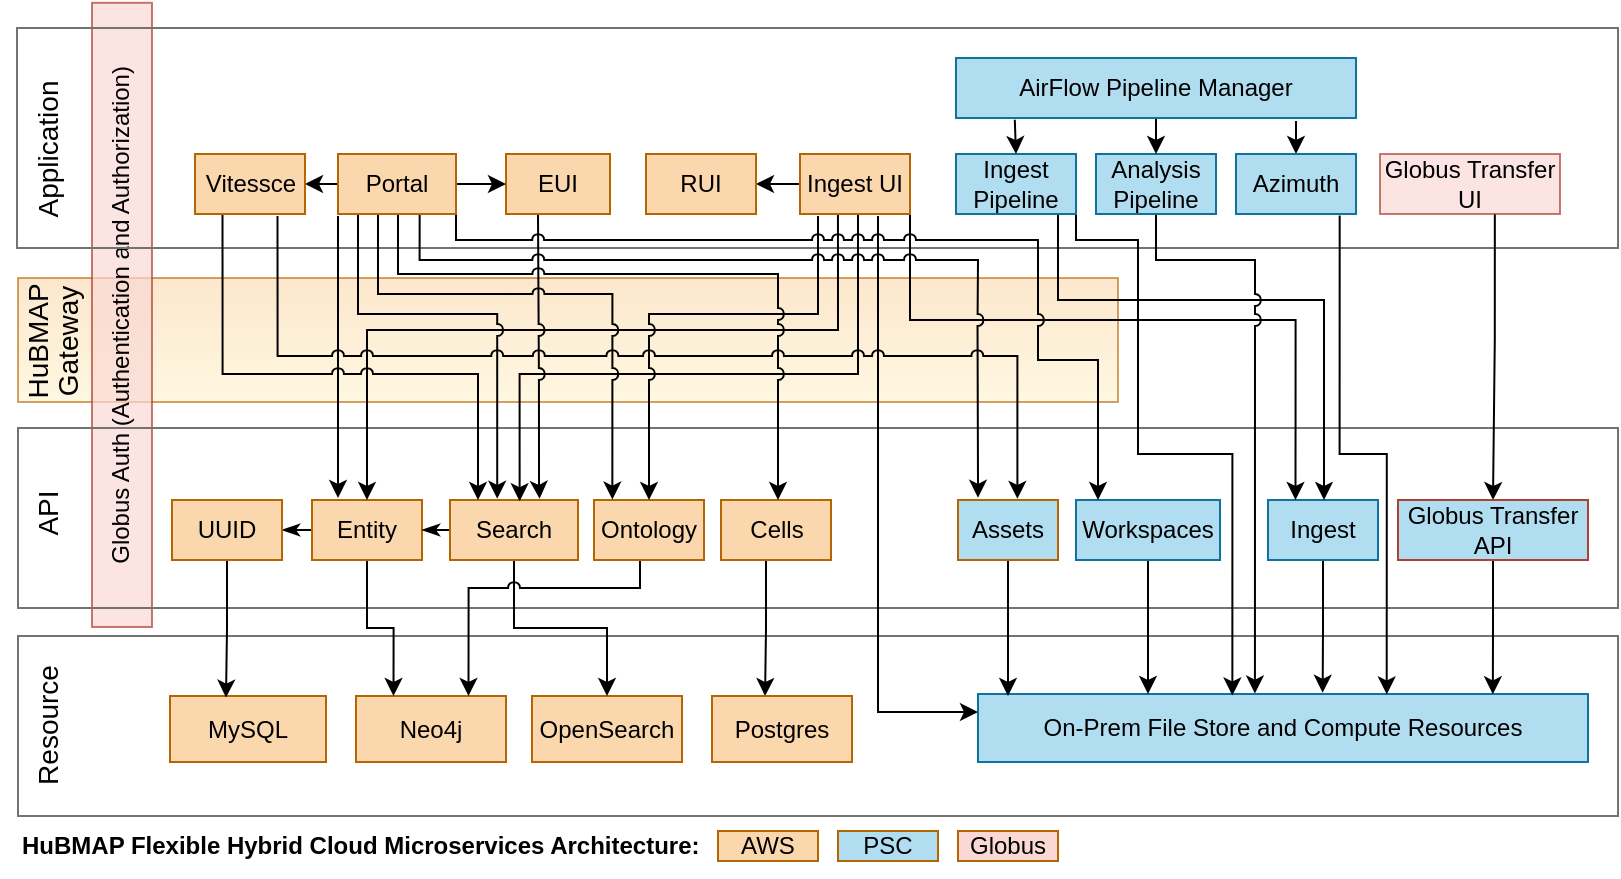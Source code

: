 <mxfile version="23.1.7" type="google">
  <diagram id="j9Qyy4nKqlWBJmMirgIs" name="Page-1">
    <mxGraphModel grid="1" page="1" gridSize="10" guides="1" tooltips="1" connect="1" arrows="1" fold="1" pageScale="1" pageWidth="850" pageHeight="1100" background="none" math="0" shadow="0">
      <root>
        <mxCell id="0" />
        <mxCell id="1" parent="0" />
        <UserObject label="" tooltip="Systems, data download, tools, containers and APIs operate via Globus Tokens passed through the API Gateway on every call." link="https://github.com/hubmapconsortium/gateway" id="gPMXnLtjhfEc-A2dQX71-5">
          <mxCell style="shape=partialRectangle;whiteSpace=wrap;html=1;top=1;left=1;fillColor=#FAD7AC;rounded=0;fontSize=12;strokeColor=#b46504;gradientColor=#FFF2CC;opacity=60;align=right;verticalAlign=top;" vertex="1" parent="1">
            <mxGeometry x="10" y="149" width="550" height="62" as="geometry" />
          </mxCell>
        </UserObject>
        <UserObject label="Globus Auth (Authentication and Authorization)" link="https://docs.globus.org/api/auth/" tooltip="Globus Auth is the OAuth2 authentication and authorization service published by Globus (not hosted by HuBMAP) used for login utilizing user’s home institution identity provider for authentication to retrieve user tokens and then used to tie users to HuBMAP-maintained groups for authorization. In future integration with NIH Research Authorization Service (RAS) users will also, via single sign-on, be associated with their dbGaP authorizations." id="ca2vOitG2DdZw0FZi5Ay-20">
          <mxCell style="rounded=0;whiteSpace=wrap;html=1;fillColor=#fad9d5;strokeColor=#ae4132;rotation=-90;opacity=70;" vertex="1" parent="1">
            <mxGeometry x="-94.05" y="152.45" width="312.09" height="30" as="geometry" />
          </mxCell>
        </UserObject>
        <mxCell id="ca2vOitG2DdZw0FZi5Ay-16" value="" style="rounded=0;whiteSpace=wrap;html=1;fillColor=none;strokeColor=#737373;" vertex="1" parent="1">
          <mxGeometry x="9.5" y="24" width="800.5" height="110" as="geometry" />
        </mxCell>
        <mxCell id="ca2vOitG2DdZw0FZi5Ay-30" value="" style="rounded=0;whiteSpace=wrap;html=1;fillColor=none;strokeColor=#737373;" vertex="1" parent="1">
          <mxGeometry x="10" y="328" width="800" height="90" as="geometry" />
        </mxCell>
        <UserObject label="On-Prem File Store and Compute Resources" tooltip="The File Store and Compute Resources are hosted in dedicated hardware at the Pittsburgh Supercomputing Center including raw and processed data managed in Globus endpoints with distinct security for public, consortium, and protected data. Databases are in AWS or at PSC as optimal for the use case." link="https://psc.edu" id="ca2vOitG2DdZw0FZi5Ay-37">
          <mxCell style="shape=partialRectangle;whiteSpace=wrap;html=1;bottom=1;right=1;fillColor=#b1ddf0;rounded=0;strokeColor=#10739E;" vertex="1" parent="1">
            <mxGeometry x="490" y="357" width="305" height="34" as="geometry" />
          </mxCell>
        </UserObject>
        <mxCell id="ca2vOitG2DdZw0FZi5Ay-17" value="" style="rounded=0;whiteSpace=wrap;html=1;fillColor=none;strokeColor=#737373;shadow=0;" vertex="1" parent="1">
          <mxGeometry x="10" y="224" width="800" height="90" as="geometry" />
        </mxCell>
        <mxCell id="R-GQj7APGcau6322Vip6-20" style="edgeStyle=orthogonalEdgeStyle;rounded=0;orthogonalLoop=1;jettySize=auto;html=1;exitX=0.638;exitY=0.993;exitDx=0;exitDy=0;entryX=0.5;entryY=0;entryDx=0;entryDy=0;exitPerimeter=0;" edge="1" parent="1" source="ca2vOitG2DdZw0FZi5Ay-24" target="ca2vOitG2DdZw0FZi5Ay-44">
          <mxGeometry relative="1" as="geometry">
            <Array as="points">
              <mxPoint x="748" y="180" />
              <mxPoint x="748" y="180" />
            </Array>
          </mxGeometry>
        </mxCell>
        <UserObject label="Globus Transfer UI" tooltip="Globus Transfer Application a web application hosted by Globus that allows users to initiate and track file transfers." link="https://app.globus.org" id="ca2vOitG2DdZw0FZi5Ay-24">
          <mxCell style="rounded=0;whiteSpace=wrap;html=1;fillColor=#fad9d5;strokeColor=#ae4132;opacity=70;" vertex="1" parent="1">
            <mxGeometry x="691" y="87" width="90" height="30" as="geometry" />
          </mxCell>
        </UserObject>
        <UserObject label="MySQL" tooltip="MySQL is used for relational data including UUID API." link="https://www.mysql.com" id="ca2vOitG2DdZw0FZi5Ay-31">
          <mxCell style="rounded=0;whiteSpace=wrap;html=1;fillColor=#fad7ac;strokeColor=#b46504;" vertex="1" parent="1">
            <mxGeometry x="86" y="358" width="78" height="33" as="geometry" />
          </mxCell>
        </UserObject>
        <UserObject label="OpenSearch" tooltip="OpenSearch Search Engine" link="https://opensearch.org/" id="ca2vOitG2DdZw0FZi5Ay-39">
          <mxCell style="rounded=0;whiteSpace=wrap;html=1;fillColor=#fad7ac;strokeColor=#b46504;" vertex="1" parent="1">
            <mxGeometry x="267" y="358" width="75" height="33" as="geometry" />
          </mxCell>
        </UserObject>
        <UserObject label="Neo4j" tooltip="Neo4j graph database open and free versions deployed on AWS are used for Provenance (Entity API) and Knowledge (Ontology API) backends." link="https://neo4j.com" id="ca2vOitG2DdZw0FZi5Ay-40">
          <mxCell style="rounded=0;whiteSpace=wrap;html=1;fillColor=#fad7ac;strokeColor=#b46504;" vertex="1" parent="1">
            <mxGeometry x="179" y="358" width="75" height="33" as="geometry" />
          </mxCell>
        </UserObject>
        <mxCell id="R-GQj7APGcau6322Vip6-13" style="edgeStyle=orthogonalEdgeStyle;rounded=0;orthogonalLoop=1;jettySize=auto;html=1;exitX=0.5;exitY=1;exitDx=0;exitDy=0;entryX=0.844;entryY=0.004;entryDx=0;entryDy=0;entryPerimeter=0;" edge="1" parent="1" source="ca2vOitG2DdZw0FZi5Ay-44" target="ca2vOitG2DdZw0FZi5Ay-37">
          <mxGeometry relative="1" as="geometry">
            <mxPoint x="747" y="350" as="targetPoint" />
          </mxGeometry>
        </mxCell>
        <UserObject label="Globus Transfer API" link="https://docs.globus.org/api/transfer/" linkTarget="_blank" tooltip="Globus Transfer Application and API is used by HuBMAP to enable authorized users to securely upload and download data." id="ca2vOitG2DdZw0FZi5Ay-44">
          <mxCell style="rounded=0;whiteSpace=wrap;html=1;fillColor=#B1DDF0;strokeColor=#ae4132;" vertex="1" parent="1">
            <mxGeometry x="700" y="260" width="95" height="30" as="geometry" />
          </mxCell>
        </UserObject>
        <mxCell id="ca2vOitG2DdZw0FZi5Ay-45" value="&lt;font style=&quot;font-size: 14px;&quot;&gt;Resource&lt;/font&gt;" style="text;html=1;resizable=0;autosize=1;align=center;verticalAlign=middle;points=[];fillColor=none;strokeColor=none;rounded=0;fontSize=24;rotation=270;" vertex="1" parent="1">
          <mxGeometry x="-18" y="353" width="80" height="40" as="geometry" />
        </mxCell>
        <mxCell id="ca2vOitG2DdZw0FZi5Ay-46" value="&lt;font style=&quot;font-size: 14px;&quot;&gt;API&lt;br&gt;&lt;/font&gt;" style="text;html=1;resizable=0;autosize=1;align=center;verticalAlign=middle;points=[];fillColor=none;strokeColor=none;rounded=0;fontSize=24;rotation=270;" vertex="1" parent="1">
          <mxGeometry x="-3" y="247" width="50" height="40" as="geometry" />
        </mxCell>
        <mxCell id="ca2vOitG2DdZw0FZi5Ay-47" value="&lt;font style=&quot;font-size: 14px;&quot;&gt;Application&lt;br&gt;&lt;/font&gt;" style="text;html=1;resizable=0;autosize=1;align=center;verticalAlign=middle;points=[];fillColor=none;strokeColor=none;rounded=0;fontSize=24;rotation=270;" vertex="1" parent="1">
          <mxGeometry x="-23" y="65" width="90" height="40" as="geometry" />
        </mxCell>
        <mxCell id="ca2vOitG2DdZw0FZi5Ay-67" style="edgeStyle=orthogonalEdgeStyle;rounded=0;jumpStyle=arc;orthogonalLoop=1;jettySize=auto;html=1;exitX=0;exitY=0.5;exitDx=0;exitDy=0;entryX=1;entryY=0.5;entryDx=0;entryDy=0;fontSize=16;endArrow=classicThin;endFill=1;" edge="1" parent="1" source="ca2vOitG2DdZw0FZi5Ay-58" target="ca2vOitG2DdZw0FZi5Ay-60">
          <mxGeometry relative="1" as="geometry" />
        </mxCell>
        <mxCell id="1czwzXAxJX-QsbYgAEoH-36" style="edgeStyle=orthogonalEdgeStyle;rounded=0;orthogonalLoop=1;jettySize=auto;html=1;exitX=0.5;exitY=1;exitDx=0;exitDy=0;entryX=0.25;entryY=0;entryDx=0;entryDy=0;" edge="1" parent="1" source="ca2vOitG2DdZw0FZi5Ay-58" target="ca2vOitG2DdZw0FZi5Ay-40">
          <mxGeometry relative="1" as="geometry" />
        </mxCell>
        <UserObject label="Entity" tooltip="Entity API is the main interface to the HuBMAP Provenance store/database. This is a standard HTTP RESTful web service providing POST/PUT/GET services for the metadata associated with Donors, Organs, Tissue Samples and Datasets." link="https://github.com/hubmapconsortium/entity-api" id="ca2vOitG2DdZw0FZi5Ay-58">
          <mxCell style="rounded=0;whiteSpace=wrap;html=1;fillColor=#fad7ac;strokeColor=#b46504;" vertex="1" parent="1">
            <mxGeometry x="157" y="260" width="55" height="30" as="geometry" />
          </mxCell>
        </UserObject>
        <mxCell id="1czwzXAxJX-QsbYgAEoH-37" style="edgeStyle=orthogonalEdgeStyle;rounded=0;orthogonalLoop=1;jettySize=auto;html=1;exitX=0.5;exitY=1;exitDx=0;exitDy=0;entryX=0.359;entryY=0.024;entryDx=0;entryDy=0;entryPerimeter=0;" edge="1" parent="1" source="ca2vOitG2DdZw0FZi5Ay-60" target="ca2vOitG2DdZw0FZi5Ay-31">
          <mxGeometry relative="1" as="geometry" />
        </mxCell>
        <UserObject label="UUID" tooltip="UUID API is used to create and translate HuBMAP specific ids (UUIDs, HuBMAP IDs and Submission IDs). These are used to codify Donors, Tissue Samples (including organs), Datasets and other miscellaneous entities used by the provenance graph data store." link="https://github.com/hubmapconsortium/uuid-api" id="ca2vOitG2DdZw0FZi5Ay-60">
          <mxCell style="rounded=0;whiteSpace=wrap;html=1;fillColor=#fad7ac;strokeColor=#b46504;" vertex="1" parent="1">
            <mxGeometry x="87" y="260" width="55" height="30" as="geometry" />
          </mxCell>
        </UserObject>
        <mxCell id="ca2vOitG2DdZw0FZi5Ay-68" style="edgeStyle=orthogonalEdgeStyle;rounded=0;jumpStyle=arc;orthogonalLoop=1;jettySize=auto;html=1;exitX=0;exitY=0.5;exitDx=0;exitDy=0;entryX=1;entryY=0.5;entryDx=0;entryDy=0;fontSize=16;endArrow=classicThin;endFill=1;" edge="1" parent="1" source="ca2vOitG2DdZw0FZi5Ay-61" target="ca2vOitG2DdZw0FZi5Ay-58">
          <mxGeometry relative="1" as="geometry" />
        </mxCell>
        <mxCell id="1czwzXAxJX-QsbYgAEoH-34" style="edgeStyle=orthogonalEdgeStyle;rounded=0;orthogonalLoop=1;jettySize=auto;html=1;exitX=0.5;exitY=1;exitDx=0;exitDy=0;" edge="1" parent="1" source="ca2vOitG2DdZw0FZi5Ay-61" target="ca2vOitG2DdZw0FZi5Ay-39">
          <mxGeometry relative="1" as="geometry" />
        </mxCell>
        <UserObject label="Search" tooltip="Search API is a search-oriented service backed by Elasticsearch holding configurable views (configured via modular transform plugin) of HuBMAP provenance data." link="https://github.com/hubmapconsortium/search-api" id="ca2vOitG2DdZw0FZi5Ay-61">
          <mxCell style="rounded=0;whiteSpace=wrap;html=1;fillColor=#fad7ac;strokeColor=#b46504;" vertex="1" parent="1">
            <mxGeometry x="226" y="260" width="64" height="30" as="geometry" />
          </mxCell>
        </UserObject>
        <mxCell id="1czwzXAxJX-QsbYgAEoH-44" style="edgeStyle=orthogonalEdgeStyle;rounded=0;orthogonalLoop=1;jettySize=auto;html=1;exitX=0.5;exitY=1;exitDx=0;exitDy=0;entryX=0.281;entryY=0;entryDx=0;entryDy=0;entryPerimeter=0;" edge="1" parent="1" source="ca2vOitG2DdZw0FZi5Ay-62" target="ca2vOitG2DdZw0FZi5Ay-37">
          <mxGeometry relative="1" as="geometry">
            <mxPoint x="586" y="350" as="targetPoint" />
            <Array as="points">
              <mxPoint x="575" y="357" />
            </Array>
          </mxGeometry>
        </mxCell>
        <UserObject label="Workspaces" tooltip="Assets API serves files from HuBMAP datasets via a standard HTTP(s) interface, with access control allowing public access or Consortium only access depending on the access level of the Dataset containing the file being accessed and the user&#39;s Globus authorization." link="https://github.com/hubmapconsortium/gateway/blob/master/hubmap-auth/README.md#file-assets-service" id="ca2vOitG2DdZw0FZi5Ay-62">
          <mxCell style="rounded=0;whiteSpace=wrap;html=1;fillColor=#b1ddf0;strokeColor=#10739e;" vertex="1" parent="1">
            <mxGeometry x="539" y="260" width="72" height="30" as="geometry" />
          </mxCell>
        </UserObject>
        <mxCell id="R-GQj7APGcau6322Vip6-12" style="edgeStyle=orthogonalEdgeStyle;rounded=0;orthogonalLoop=1;jettySize=auto;html=1;exitX=0.5;exitY=1;exitDx=0;exitDy=0;entryX=0.565;entryY=-0.018;entryDx=0;entryDy=0;entryPerimeter=0;" edge="1" parent="1" source="ca2vOitG2DdZw0FZi5Ay-64" target="ca2vOitG2DdZw0FZi5Ay-37">
          <mxGeometry relative="1" as="geometry" />
        </mxCell>
        <UserObject label="Ingest" tooltip="Ingest API is used mainly by the Ingest UI to provide application specific functionality for the data ingest/provenance. A main function is to interact with the local PSC HIVE file system and is therefore installed at the PSC instead of AWS." link="https://github.com/hubmapconsortium/ingest-api" id="ca2vOitG2DdZw0FZi5Ay-64">
          <mxCell style="rounded=0;whiteSpace=wrap;html=1;fillColor=#b1ddf0;strokeColor=#10739e;" vertex="1" parent="1">
            <mxGeometry x="635" y="260" width="55" height="30" as="geometry" />
          </mxCell>
        </UserObject>
        <mxCell id="1czwzXAxJX-QsbYgAEoH-33" style="edgeStyle=orthogonalEdgeStyle;rounded=0;orthogonalLoop=1;jettySize=auto;html=1;exitX=0.409;exitY=1.01;exitDx=0;exitDy=0;entryX=0.379;entryY=0;entryDx=0;entryDy=0;entryPerimeter=0;exitPerimeter=0;" edge="1" parent="1" source="ca2vOitG2DdZw0FZi5Ay-65" target="1czwzXAxJX-QsbYgAEoH-12">
          <mxGeometry relative="1" as="geometry">
            <Array as="points" />
          </mxGeometry>
        </mxCell>
        <UserObject label="Cells" tooltip="Cells API provides the capability to search for data from indexed cell molecular information." link="https://github.com/hubmapconsortium/cross_modality_query" id="ca2vOitG2DdZw0FZi5Ay-65">
          <mxCell style="rounded=0;whiteSpace=wrap;html=1;fillColor=#fad7ac;strokeColor=#b46504;" vertex="1" parent="1">
            <mxGeometry x="361.5" y="260" width="55" height="30" as="geometry" />
          </mxCell>
        </UserObject>
        <mxCell id="1czwzXAxJX-QsbYgAEoH-35" style="edgeStyle=orthogonalEdgeStyle;rounded=0;orthogonalLoop=1;jettySize=auto;html=1;exitX=0.5;exitY=1;exitDx=0;exitDy=0;entryX=0.75;entryY=0;entryDx=0;entryDy=0;jumpStyle=arc;" edge="1" parent="1" source="ca2vOitG2DdZw0FZi5Ay-66" target="ca2vOitG2DdZw0FZi5Ay-40">
          <mxGeometry relative="1" as="geometry">
            <Array as="points">
              <mxPoint x="321" y="304" />
              <mxPoint x="235" y="304" />
            </Array>
          </mxGeometry>
        </mxCell>
        <UserObject label="Ontology" tooltip="Ontology API provides concept, code and term traversal within a unified knowledge graph derived from standard ontologies and application specific terminologies with its model schema enabling efficient intra ontology navigation and cross ontology translation." link="https://github.com/hubmapconsortium/ontology-api" id="ca2vOitG2DdZw0FZi5Ay-66">
          <mxCell style="rounded=0;whiteSpace=wrap;html=1;fillColor=#fad7ac;strokeColor=#b46504;" vertex="1" parent="1">
            <mxGeometry x="298" y="260" width="55" height="30" as="geometry" />
          </mxCell>
        </UserObject>
        <mxCell id="R-GQj7APGcau6322Vip6-7" style="edgeStyle=orthogonalEdgeStyle;rounded=0;orthogonalLoop=1;jettySize=auto;html=1;exitX=0;exitY=0.5;exitDx=0;exitDy=0;entryX=1;entryY=0.5;entryDx=0;entryDy=0;" edge="1" parent="1" source="ca2vOitG2DdZw0FZi5Ay-96" target="ca2vOitG2DdZw0FZi5Ay-98">
          <mxGeometry relative="1" as="geometry" />
        </mxCell>
        <mxCell id="1czwzXAxJX-QsbYgAEoH-26" style="edgeStyle=orthogonalEdgeStyle;rounded=0;orthogonalLoop=1;jettySize=auto;html=1;exitX=0.5;exitY=1;exitDx=0;exitDy=0;entryX=0.544;entryY=0.02;entryDx=0;entryDy=0;entryPerimeter=0;" edge="1" parent="1" source="ca2vOitG2DdZw0FZi5Ay-96" target="ca2vOitG2DdZw0FZi5Ay-61">
          <mxGeometry relative="1" as="geometry">
            <Array as="points">
              <mxPoint x="430" y="117" />
              <mxPoint x="430" y="197" />
              <mxPoint x="261" y="197" />
            </Array>
          </mxGeometry>
        </mxCell>
        <mxCell id="1czwzXAxJX-QsbYgAEoH-27" style="edgeStyle=orthogonalEdgeStyle;rounded=0;orthogonalLoop=1;jettySize=auto;html=1;exitX=0.345;exitY=1.005;exitDx=0;exitDy=0;exitPerimeter=0;entryX=0.5;entryY=0;entryDx=0;entryDy=0;" edge="1" parent="1" source="ca2vOitG2DdZw0FZi5Ay-96" target="ca2vOitG2DdZw0FZi5Ay-58">
          <mxGeometry relative="1" as="geometry">
            <mxPoint x="420" y="112" as="sourcePoint" />
            <mxPoint x="185.029" y="255" as="targetPoint" />
            <Array as="points">
              <mxPoint x="420" y="175" />
              <mxPoint x="185" y="175" />
            </Array>
          </mxGeometry>
        </mxCell>
        <mxCell id="1czwzXAxJX-QsbYgAEoH-31" style="edgeStyle=orthogonalEdgeStyle;rounded=0;orthogonalLoop=1;jettySize=auto;html=1;" edge="1" parent="1">
          <mxGeometry relative="1" as="geometry">
            <mxPoint x="440" y="118" as="sourcePoint" />
            <mxPoint x="490" y="366" as="targetPoint" />
            <Array as="points">
              <mxPoint x="440" y="118" />
              <mxPoint x="440" y="366" />
            </Array>
          </mxGeometry>
        </mxCell>
        <mxCell id="1czwzXAxJX-QsbYgAEoH-38" style="edgeStyle=orthogonalEdgeStyle;rounded=0;orthogonalLoop=1;jettySize=auto;html=1;jumpStyle=arc;" edge="1" parent="1" target="ca2vOitG2DdZw0FZi5Ay-66">
          <mxGeometry relative="1" as="geometry">
            <mxPoint x="410" y="120" as="sourcePoint" />
            <Array as="points">
              <mxPoint x="410" y="118" />
              <mxPoint x="410" y="167" />
              <mxPoint x="326" y="167" />
            </Array>
          </mxGeometry>
        </mxCell>
        <mxCell id="1czwzXAxJX-QsbYgAEoH-46" style="edgeStyle=orthogonalEdgeStyle;rounded=0;orthogonalLoop=1;jettySize=auto;html=1;exitX=1;exitY=1;exitDx=0;exitDy=0;entryX=0.25;entryY=0;entryDx=0;entryDy=0;jumpStyle=arc;" edge="1" parent="1" source="ca2vOitG2DdZw0FZi5Ay-96" target="ca2vOitG2DdZw0FZi5Ay-64">
          <mxGeometry relative="1" as="geometry">
            <Array as="points">
              <mxPoint x="456" y="170" />
              <mxPoint x="649" y="170" />
            </Array>
          </mxGeometry>
        </mxCell>
        <UserObject label="Ingest UI" tooltip="Ingest UI is a web application where Donors, Organs, Tissue Samples and Datasets are submitted. Information registered via ingest UI is stored in the provenance database (Entity API). To upload/ingest data users are directed to the Globus Transfer application." link="https://ingest.hubmapconsortium.org" id="ca2vOitG2DdZw0FZi5Ay-96">
          <mxCell style="rounded=0;whiteSpace=wrap;html=1;fillColor=#fad7ac;strokeColor=#b46504;" vertex="1" parent="1">
            <mxGeometry x="401" y="87" width="55" height="30" as="geometry" />
          </mxCell>
        </UserObject>
        <UserObject label="RUI" tooltip="RUI (Registration User Interface) is used to spatially register tissue samples within their organ of origin." link="https://hubmapconsortium.github.io/ccf-ui/rui/" id="ca2vOitG2DdZw0FZi5Ay-98">
          <mxCell style="rounded=0;whiteSpace=wrap;html=1;fillColor=#fad7ac;strokeColor=#b46504;" vertex="1" parent="1">
            <mxGeometry x="324" y="87" width="55" height="30" as="geometry" />
          </mxCell>
        </UserObject>
        <mxCell id="1czwzXAxJX-QsbYgAEoH-24" style="edgeStyle=orthogonalEdgeStyle;rounded=0;orthogonalLoop=1;jettySize=auto;html=1;exitX=0.25;exitY=1;exitDx=0;exitDy=0;entryX=0.7;entryY=-0.02;entryDx=0;entryDy=0;jumpStyle=arc;entryPerimeter=0;" edge="1" parent="1" source="ca2vOitG2DdZw0FZi5Ay-99" target="ca2vOitG2DdZw0FZi5Ay-61">
          <mxGeometry relative="1" as="geometry">
            <Array as="points">
              <mxPoint x="270" y="117" />
              <mxPoint x="270" y="242" />
            </Array>
          </mxGeometry>
        </mxCell>
        <UserObject label="EUI" tooltip="EUI (Exploration User Interface) is used to search and view tissue samples in the location as registered via the RUI." link="https://portal.hubmapconsortium.org/ccf-eui" id="ca2vOitG2DdZw0FZi5Ay-99">
          <mxCell style="rounded=0;whiteSpace=wrap;html=1;fillColor=#fad7ac;strokeColor=#b46504;" vertex="1" parent="1">
            <mxGeometry x="254" y="87" width="52" height="30" as="geometry" />
          </mxCell>
        </UserObject>
        <mxCell id="1czwzXAxJX-QsbYgAEoH-47" style="edgeStyle=orthogonalEdgeStyle;rounded=0;orthogonalLoop=1;jettySize=auto;html=1;exitX=0.75;exitY=1;exitDx=0;exitDy=0;" edge="1" parent="1" source="ca2vOitG2DdZw0FZi5Ay-102" target="ca2vOitG2DdZw0FZi5Ay-64">
          <mxGeometry relative="1" as="geometry">
            <Array as="points">
              <mxPoint x="530" y="117" />
              <mxPoint x="530" y="160" />
              <mxPoint x="663" y="160" />
            </Array>
          </mxGeometry>
        </mxCell>
        <mxCell id="1czwzXAxJX-QsbYgAEoH-49" style="edgeStyle=orthogonalEdgeStyle;rounded=0;orthogonalLoop=1;jettySize=auto;html=1;exitX=1;exitY=1;exitDx=0;exitDy=0;entryX=0.417;entryY=0.021;entryDx=0;entryDy=0;entryPerimeter=0;" edge="1" parent="1" source="ca2vOitG2DdZw0FZi5Ay-102" target="ca2vOitG2DdZw0FZi5Ay-37">
          <mxGeometry relative="1" as="geometry">
            <Array as="points">
              <mxPoint x="539" y="130" />
              <mxPoint x="570" y="130" />
              <mxPoint x="570" y="237" />
              <mxPoint x="617" y="237" />
            </Array>
          </mxGeometry>
        </mxCell>
        <UserObject label="Ingest Pipeline" tooltip="Ingest Pipeline is the main pipeline wrapper called within AirFlow to execute validation and analysis pipelines based on information drawn from the Entity and Ingest APIs. Ingest Pipeline also coordinates dataset status updates and the creation of new datasets with Ingest API." link="https://github.com/hubmapconsortium/ingest-pipeline" id="ca2vOitG2DdZw0FZi5Ay-102">
          <mxCell style="rounded=0;whiteSpace=wrap;html=1;fillColor=#b1ddf0;strokeColor=#10739e;" vertex="1" parent="1">
            <mxGeometry x="479" y="87" width="60" height="30" as="geometry" />
          </mxCell>
        </UserObject>
        <mxCell id="R-GQj7APGcau6322Vip6-23" style="edgeStyle=orthogonalEdgeStyle;rounded=0;orthogonalLoop=1;jettySize=auto;html=1;exitX=0.85;exitY=1.048;exitDx=0;exitDy=0;entryX=0.5;entryY=0;entryDx=0;entryDy=0;exitPerimeter=0;" edge="1" parent="1" source="gPMXnLtjhfEc-A2dQX71-15" target="gPMXnLtjhfEc-A2dQX71-8">
          <mxGeometry relative="1" as="geometry" />
        </mxCell>
        <mxCell id="1czwzXAxJX-QsbYgAEoH-14" style="edgeStyle=orthogonalEdgeStyle;rounded=0;orthogonalLoop=1;jettySize=auto;html=1;exitX=0.5;exitY=1;exitDx=0;exitDy=0;entryX=0.454;entryY=-0.006;entryDx=0;entryDy=0;entryPerimeter=0;jumpStyle=arc;" edge="1" parent="1" source="ca2vOitG2DdZw0FZi5Ay-103" target="ca2vOitG2DdZw0FZi5Ay-37">
          <mxGeometry relative="1" as="geometry">
            <Array as="points">
              <mxPoint x="579" y="140" />
              <mxPoint x="629" y="140" />
            </Array>
          </mxGeometry>
        </mxCell>
        <UserObject label="Analysis Pipeline" tooltip="Analysis Pipelines analyze data from the assays supported. Each pipeline has its own GitHub repository and associated Common Workflow Language (CWL) and Docker container(s)." link="http://hubmap.scs.cmu.edu/documentation/" id="ca2vOitG2DdZw0FZi5Ay-103">
          <mxCell style="rounded=0;whiteSpace=wrap;html=1;fillColor=#b1ddf0;strokeColor=#10739e;" vertex="1" parent="1">
            <mxGeometry x="549" y="87" width="60" height="30" as="geometry" />
          </mxCell>
        </UserObject>
        <mxCell id="1czwzXAxJX-QsbYgAEoH-13" style="edgeStyle=orthogonalEdgeStyle;rounded=0;orthogonalLoop=1;jettySize=auto;html=1;exitX=0.864;exitY=1.024;exitDx=0;exitDy=0;entryX=0.67;entryY=0.006;entryDx=0;entryDy=0;entryPerimeter=0;exitPerimeter=0;" edge="1" parent="1" source="gPMXnLtjhfEc-A2dQX71-8" target="ca2vOitG2DdZw0FZi5Ay-37">
          <mxGeometry relative="1" as="geometry" />
        </mxCell>
        <UserObject label="Azimuth" tooltip="Azimuth is an analysis tool that uses an annotated reference dataset to automate the processing, analysis, and interpretation of a new single-cell RNA-seq or ATAC-seq experiment." link="https://azimuth.hubmapconsortium.org" id="gPMXnLtjhfEc-A2dQX71-8">
          <mxCell style="rounded=0;whiteSpace=wrap;html=1;fillColor=#b1ddf0;strokeColor=#10739e;" vertex="1" parent="1">
            <mxGeometry x="619" y="87" width="60" height="30" as="geometry" />
          </mxCell>
        </UserObject>
        <mxCell id="R-GQj7APGcau6322Vip6-21" style="edgeStyle=orthogonalEdgeStyle;rounded=0;orthogonalLoop=1;jettySize=auto;html=1;exitX=0.5;exitY=1;exitDx=0;exitDy=0;entryX=0.5;entryY=0;entryDx=0;entryDy=0;" edge="1" parent="1" source="gPMXnLtjhfEc-A2dQX71-15" target="ca2vOitG2DdZw0FZi5Ay-103">
          <mxGeometry relative="1" as="geometry" />
        </mxCell>
        <UserObject label="AirFlow Pipeline Manager" tooltip="AirFlow is a workflow management application deployed at the PSC used for running, monitoring and returning responses from analysis and validation pipelines." link="https://airflow.apache.org" id="gPMXnLtjhfEc-A2dQX71-15">
          <mxCell style="rounded=0;whiteSpace=wrap;html=1;fillColor=#b1ddf0;strokeColor=#10739e;" vertex="1" parent="1">
            <mxGeometry x="479" y="39" width="200" height="30" as="geometry" />
          </mxCell>
        </UserObject>
        <mxCell id="R-GQj7APGcau6322Vip6-24" style="edgeStyle=orthogonalEdgeStyle;rounded=0;orthogonalLoop=1;jettySize=auto;html=1;jumpStyle=none;" edge="1" parent="1">
          <mxGeometry relative="1" as="geometry">
            <Array as="points">
              <mxPoint x="170" y="259" />
            </Array>
            <mxPoint x="170" y="118" as="sourcePoint" />
            <mxPoint x="170" y="259" as="targetPoint" />
          </mxGeometry>
        </mxCell>
        <mxCell id="R-GQj7APGcau6322Vip6-25" style="edgeStyle=orthogonalEdgeStyle;rounded=0;orthogonalLoop=1;jettySize=auto;html=1;entryX=0.369;entryY=-0.02;entryDx=0;entryDy=0;jumpStyle=arc;entryPerimeter=0;" edge="1" parent="1" target="ca2vOitG2DdZw0FZi5Ay-61">
          <mxGeometry relative="1" as="geometry">
            <Array as="points">
              <mxPoint x="180" y="117" />
              <mxPoint x="180" y="167" />
              <mxPoint x="250" y="167" />
            </Array>
            <mxPoint x="180" y="117" as="sourcePoint" />
          </mxGeometry>
        </mxCell>
        <mxCell id="1czwzXAxJX-QsbYgAEoH-28" style="edgeStyle=orthogonalEdgeStyle;rounded=0;orthogonalLoop=1;jettySize=auto;html=1;entryX=0.167;entryY=-0.007;entryDx=0;entryDy=0;jumpStyle=arc;entryPerimeter=0;" edge="1" parent="1" target="ca2vOitG2DdZw0FZi5Ay-66">
          <mxGeometry relative="1" as="geometry">
            <mxPoint x="190" y="117" as="sourcePoint" />
            <Array as="points">
              <mxPoint x="190" y="117" />
              <mxPoint x="190" y="157" />
              <mxPoint x="307" y="157" />
            </Array>
          </mxGeometry>
        </mxCell>
        <mxCell id="1czwzXAxJX-QsbYgAEoH-32" style="edgeStyle=orthogonalEdgeStyle;rounded=0;orthogonalLoop=1;jettySize=auto;html=1;jumpStyle=arc;" edge="1" parent="1" target="ca2vOitG2DdZw0FZi5Ay-65">
          <mxGeometry relative="1" as="geometry">
            <mxPoint x="200" y="117" as="sourcePoint" />
            <Array as="points">
              <mxPoint x="200" y="117" />
              <mxPoint x="200" y="147" />
              <mxPoint x="390" y="147" />
            </Array>
          </mxGeometry>
        </mxCell>
        <mxCell id="1czwzXAxJX-QsbYgAEoH-39" style="edgeStyle=orthogonalEdgeStyle;rounded=0;orthogonalLoop=1;jettySize=auto;html=1;exitX=0.692;exitY=0.986;exitDx=0;exitDy=0;entryX=0.183;entryY=-0.038;entryDx=0;entryDy=0;jumpStyle=arc;exitPerimeter=0;entryPerimeter=0;" edge="1" parent="1" source="ca2vOitG2DdZw0FZi5Ay-101" target="R-GQj7APGcau6322Vip6-8">
          <mxGeometry relative="1" as="geometry">
            <Array as="points">
              <mxPoint x="211" y="140" />
              <mxPoint x="490" y="140" />
              <mxPoint x="490" y="259" />
            </Array>
          </mxGeometry>
        </mxCell>
        <mxCell id="1czwzXAxJX-QsbYgAEoH-41" style="edgeStyle=orthogonalEdgeStyle;rounded=0;orthogonalLoop=1;jettySize=auto;html=1;exitX=1;exitY=1;exitDx=0;exitDy=0;jumpStyle=arc;" edge="1" parent="1" source="ca2vOitG2DdZw0FZi5Ay-101">
          <mxGeometry relative="1" as="geometry">
            <mxPoint x="550" y="260" as="targetPoint" />
            <Array as="points">
              <mxPoint x="229" y="130" />
              <mxPoint x="520" y="130" />
              <mxPoint x="520" y="190" />
              <mxPoint x="550" y="190" />
            </Array>
          </mxGeometry>
        </mxCell>
        <mxCell id="yZBEygTrjGpa3o5v-fds-2" style="edgeStyle=orthogonalEdgeStyle;rounded=0;orthogonalLoop=1;jettySize=auto;html=1;exitX=1;exitY=0.5;exitDx=0;exitDy=0;entryX=0;entryY=0.5;entryDx=0;entryDy=0;" edge="1" parent="1" source="ca2vOitG2DdZw0FZi5Ay-101" target="ca2vOitG2DdZw0FZi5Ay-99">
          <mxGeometry relative="1" as="geometry" />
        </mxCell>
        <mxCell id="yZBEygTrjGpa3o5v-fds-3" style="edgeStyle=orthogonalEdgeStyle;rounded=0;orthogonalLoop=1;jettySize=auto;html=1;exitX=0;exitY=0.5;exitDx=0;exitDy=0;entryX=1;entryY=0.5;entryDx=0;entryDy=0;" edge="1" parent="1" source="ca2vOitG2DdZw0FZi5Ay-101" target="ca2vOitG2DdZw0FZi5Ay-100">
          <mxGeometry relative="1" as="geometry" />
        </mxCell>
        <UserObject label="Portal" tooltip="Data Portal is where both public and Consortium users search for data and associated provenance information. Dataset information pages include provenance, metadata and Vitesse visualizations for the data. Public users (no login) only see published data and associated provenance information while Consortium users (with login) can view for validation yet-to-be-published data." link="https://portal.hubmapconsortium.org" id="ca2vOitG2DdZw0FZi5Ay-101">
          <mxCell style="rounded=0;whiteSpace=wrap;html=1;fillColor=#fad7ac;strokeColor=#b46504;" vertex="1" parent="1">
            <mxGeometry x="170" y="87" width="59" height="30" as="geometry" />
          </mxCell>
        </UserObject>
        <mxCell id="1czwzXAxJX-QsbYgAEoH-21" style="edgeStyle=orthogonalEdgeStyle;rounded=0;orthogonalLoop=1;jettySize=auto;html=1;exitX=0.25;exitY=1;exitDx=0;exitDy=0;jumpStyle=arc;" edge="1" parent="1" source="ca2vOitG2DdZw0FZi5Ay-100">
          <mxGeometry relative="1" as="geometry">
            <mxPoint x="240" y="260" as="targetPoint" />
            <Array as="points">
              <mxPoint x="112" y="197" />
              <mxPoint x="240" y="197" />
              <mxPoint x="240" y="259" />
            </Array>
          </mxGeometry>
        </mxCell>
        <mxCell id="1czwzXAxJX-QsbYgAEoH-22" style="edgeStyle=orthogonalEdgeStyle;rounded=0;orthogonalLoop=1;jettySize=auto;html=1;exitX=0.75;exitY=1;exitDx=0;exitDy=0;jumpStyle=arc;entryX=0.594;entryY=-0.019;entryDx=0;entryDy=0;entryPerimeter=0;" edge="1" parent="1" target="R-GQj7APGcau6322Vip6-8">
          <mxGeometry relative="1" as="geometry">
            <mxPoint x="139.75" y="118" as="sourcePoint" />
            <mxPoint x="510" y="240" as="targetPoint" />
            <Array as="points">
              <mxPoint x="140" y="188" />
              <mxPoint x="510" y="188" />
            </Array>
          </mxGeometry>
        </mxCell>
        <UserObject label="Vitessce" tooltip="Vitessce is a visual integration tool for exploration of spatial single cell experiments deployed in HuBMAP as an embedded web tool." link="http://vitessce.io" id="ca2vOitG2DdZw0FZi5Ay-100">
          <mxCell style="rounded=0;whiteSpace=wrap;html=1;fillColor=#fad7ac;strokeColor=#b46504;" vertex="1" parent="1">
            <mxGeometry x="98.5" y="87" width="55" height="30" as="geometry" />
          </mxCell>
        </UserObject>
        <mxCell id="1czwzXAxJX-QsbYgAEoH-43" style="edgeStyle=orthogonalEdgeStyle;rounded=0;orthogonalLoop=1;jettySize=auto;html=1;exitX=0.5;exitY=1;exitDx=0;exitDy=0;" edge="1" parent="1" source="R-GQj7APGcau6322Vip6-8">
          <mxGeometry relative="1" as="geometry">
            <mxPoint x="505" y="358" as="targetPoint" />
            <Array as="points">
              <mxPoint x="505" y="358" />
            </Array>
          </mxGeometry>
        </mxCell>
        <UserObject label="Assets" tooltip="Search API is a search-oriented service backed by Elasticsearch holding configurable views (configured via modular transform plugin) of HuBMAP provenance data." link="https://github.com/hubmapconsortium/search-api" id="R-GQj7APGcau6322Vip6-8">
          <mxCell style="rounded=0;whiteSpace=wrap;html=1;fillColor=#B1DDF0;strokeColor=#b46504;" vertex="1" parent="1">
            <mxGeometry x="480" y="260" width="50" height="30" as="geometry" />
          </mxCell>
        </UserObject>
        <mxCell id="R-GQj7APGcau6322Vip6-22" style="edgeStyle=orthogonalEdgeStyle;rounded=0;orthogonalLoop=1;jettySize=auto;html=1;entryX=0.5;entryY=0;entryDx=0;entryDy=0;exitX=0.147;exitY=1.029;exitDx=0;exitDy=0;exitPerimeter=0;" edge="1" parent="1" source="gPMXnLtjhfEc-A2dQX71-15" target="ca2vOitG2DdZw0FZi5Ay-102">
          <mxGeometry relative="1" as="geometry">
            <mxPoint x="589" y="79" as="sourcePoint" />
            <mxPoint x="589" y="97" as="targetPoint" />
            <Array as="points" />
          </mxGeometry>
        </mxCell>
        <mxCell id="1czwzXAxJX-QsbYgAEoH-7" value="&lt;b&gt;HuBMAP Flexible Hybrid Cloud Microservices Architecture:&lt;/b&gt; " style="text;html=1;resizable=0;autosize=1;align=left;verticalAlign=middle;points=[];fillColor=none;strokeColor=none;rounded=0;" vertex="1" parent="1">
          <mxGeometry x="9.5" y="418" width="360" height="30" as="geometry" />
        </mxCell>
        <UserObject label="AWS" tooltip="RUI (Registration User Interface) is used to spatially register tissue samples within their organ of origin." link="https://hubmapconsortium.github.io/ccf-ui/rui/" id="1czwzXAxJX-QsbYgAEoH-8">
          <mxCell style="rounded=0;whiteSpace=wrap;html=1;fillColor=#fad7ac;strokeColor=#b46504;" vertex="1" parent="1">
            <mxGeometry x="360" y="425.5" width="50" height="15" as="geometry" />
          </mxCell>
        </UserObject>
        <UserObject label="PSC" tooltip="RUI (Registration User Interface) is used to spatially register tissue samples within their organ of origin." link="https://hubmapconsortium.github.io/ccf-ui/rui/" id="1czwzXAxJX-QsbYgAEoH-9">
          <mxCell style="rounded=0;whiteSpace=wrap;html=1;fillColor=#B1DDF0;strokeColor=#b46504;" vertex="1" parent="1">
            <mxGeometry x="420" y="425.5" width="50" height="15" as="geometry" />
          </mxCell>
        </UserObject>
        <UserObject label="Globus" tooltip="RUI (Registration User Interface) is used to spatially register tissue samples within their organ of origin." link="https://hubmapconsortium.github.io/ccf-ui/rui/" id="1czwzXAxJX-QsbYgAEoH-10">
          <mxCell style="rounded=0;whiteSpace=wrap;html=1;fillColor=#FAD9D5;strokeColor=#b46504;" vertex="1" parent="1">
            <mxGeometry x="480" y="425.5" width="50" height="15" as="geometry" />
          </mxCell>
        </UserObject>
        <UserObject label="Postgres" tooltip="OpenSearch Search Engine" link="https://opensearch.org/" id="1czwzXAxJX-QsbYgAEoH-12">
          <mxCell style="rounded=0;whiteSpace=wrap;html=1;fillColor=#fad7ac;strokeColor=#b46504;" vertex="1" parent="1">
            <mxGeometry x="357" y="358" width="70" height="33" as="geometry" />
          </mxCell>
        </UserObject>
        <mxCell id="1czwzXAxJX-QsbYgAEoH-40" value="&lt;div style=&quot;line-height: 50%;&quot;&gt;&lt;font style=&quot;font-size: 14px;&quot;&gt;HuBMAP&lt;/font&gt;&lt;/div&gt;&lt;div style=&quot;line-height: 50%;&quot;&gt;&lt;font style=&quot;font-size: 14px;&quot;&gt;Gateway&lt;/font&gt;&lt;/div&gt;" style="text;html=1;resizable=0;autosize=1;align=center;verticalAlign=middle;points=[];fillColor=none;strokeColor=none;rounded=0;fontSize=24;rotation=270;" vertex="1" parent="1">
          <mxGeometry x="-15" y="161" width="80" height="40" as="geometry" />
        </mxCell>
      </root>
    </mxGraphModel>
  </diagram>
</mxfile>
